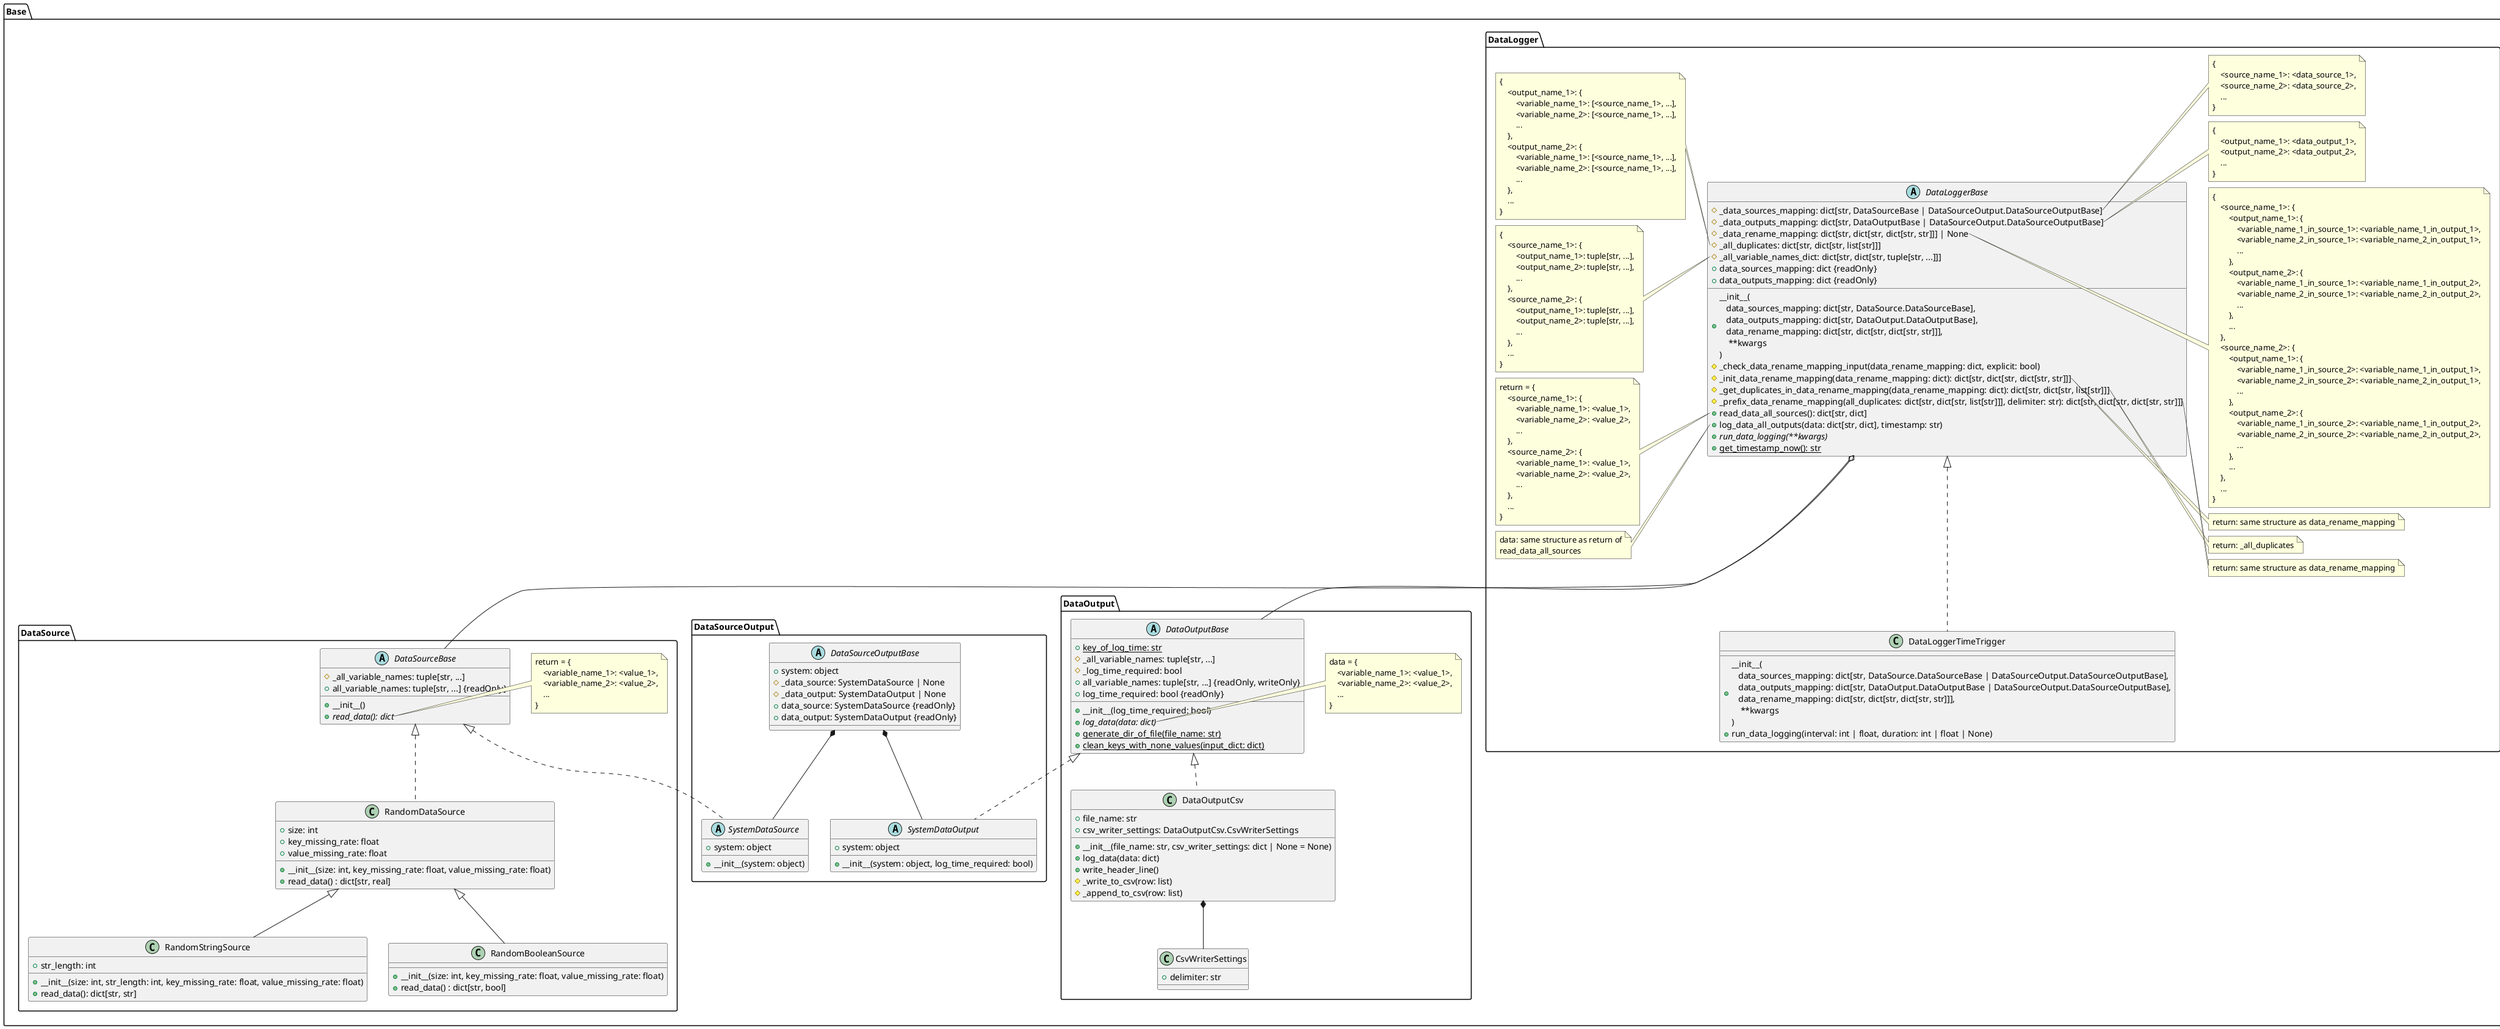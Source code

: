 @startuml
package Base{}

package Base.DataSource{
    abstract class DataSourceBase {
        # _all_variable_names: tuple[str, ...]
        + __init__()
        + {abstract} read_data(): dict
        + all_variable_names: tuple[str, ...] {readOnly}
    }
    note right of DataSourceBase::read_data
        return = {
            <variable_name_1>: <value_1>,
            <variable_name_2>: <value_2>,
            ...
        }
    end note

    class RandomDataSource implements DataSourceBase {
        + size: int
        + key_missing_rate: float
        + value_missing_rate: float
        + __init__(size: int, key_missing_rate: float, value_missing_rate: float)
        + read_data() : dict[str, real]
    }

    class RandomStringSource extends RandomDataSource {
        + str_length: int
        + __init__(size: int, str_length: int, key_missing_rate: float, value_missing_rate: float)
        + read_data(): dict[str, str]
    }

    class RandomBooleanSource extends RandomDataSource {
        + __init__(size: int, key_missing_rate: float, value_missing_rate: float)
        + read_data() : dict[str, bool]
    }
}

package Base.DataOutput{
    abstract class DataOutputBase {
        + key_of_log_time: str {static}
        # _all_variable_names: tuple[str, ...]
        # _log_time_required: bool
        + __init__(log_time_required: bool)
        + {abstract} log_data(data: dict)
        + {static} generate_dir_of_file(file_name: str)
        + {static} clean_keys_with_none_values(input_dict: dict)
        + all_variable_names: tuple[str, ...] {readOnly, writeOnly}
        + log_time_required: bool {readOnly}
    }
    note right of DataOutputBase::log_data
        data = {
            <variable_name_1>: <value_1>,
            <variable_name_2>: <value_2>,
            ...
        }
    end note

    class DataOutputCsv implements DataOutputBase {
        + file_name: str
        + csv_writer_settings: DataOutputCsv.CsvWriterSettings
        + __init__(file_name: str, csv_writer_settings: dict | None = None)
        + log_data(data: dict)
        + write_header_line()
        # _write_to_csv(row: list)
        # _append_to_csv(row: list)
    }

    class CsvWriterSettings{
        + delimiter: str
    }

    DataOutputCsv *-- CsvWriterSettings
}

package Base.DataLogger{
    abstract class DataLoggerBase {
        # _data_sources_mapping: dict[str, DataSourceBase | DataSourceOutput.DataSourceOutputBase]
        # _data_outputs_mapping: dict[str, DataOutputBase | DataSourceOutput.DataSourceOutputBase]
        # _data_rename_mapping: dict[str, dict[str, dict[str, str]]] | None
        # _all_duplicates: dict[str, dict[str, list[str]]]
        # _all_variable_names_dict: dict[str, dict[str, tuple[str, ...]]]
        + __init__(\n   data_sources_mapping: dict[str, DataSource.DataSourceBase],\n   data_outputs_mapping: dict[str, DataOutput.DataOutputBase],\n   data_rename_mapping: dict[str, dict[str, dict[str, str]]],\n    **kwargs\n)
        # _check_data_rename_mapping_input(data_rename_mapping: dict, explicit: bool)
        # _init_data_rename_mapping(data_rename_mapping: dict): dict[str, dict[str, dict[str, str]]]
        # _get_duplicates_in_data_rename_mapping(data_rename_mapping: dict): dict[str, dict[str, list[str]]]
        # _prefix_data_rename_mapping(all_duplicates: dict[str, dict[str, list[str]]], delimiter: str): dict[str, dict[str, dict[str, str]]]
        + read_data_all_sources(): dict[str, dict]
        + log_data_all_outputs(data: dict[str, dict], timestamp: str)
        + {abstract} run_data_logging(**kwargs)
        + data_sources_mapping: dict {readOnly}
        + data_outputs_mapping: dict {readOnly}
        + {static} get_timestamp_now(): str
    }
    note right of DataLoggerBase::_data_sources_mapping
        {
            <source_name_1>: <data_source_1>,
            <source_name_2>: <data_source_2>,
            ...
        }
    end note
    note right of DataLoggerBase::_data_outputs_mapping
        {
            <output_name_1>: <data_output_1>,
            <output_name_2>: <data_output_2>,
            ...
        }
    end note
    note right of DataLoggerBase::_data_rename_mapping
        {
            <source_name_1>: {
                <output_name_1>: {
                    <variable_name_1_in_source_1>: <variable_name_1_in_output_1>,
                    <variable_name_2_in_source_1>: <variable_name_2_in_output_1>,
                    ...
                },
                <output_name_2>: {
                    <variable_name_1_in_source_1>: <variable_name_1_in_output_2>,
                    <variable_name_2_in_source_1>: <variable_name_2_in_output_2>,
                    ...
                },
                ...
            },
            <source_name_2>: {
                <output_name_1>: {
                    <variable_name_1_in_source_2>: <variable_name_1_in_output_1>,
                    <variable_name_2_in_source_2>: <variable_name_2_in_output_1>,
                    ...
                },
                <output_name_2>: {
                    <variable_name_1_in_source_2>: <variable_name_1_in_output_2>,
                    <variable_name_2_in_source_2>: <variable_name_2_in_output_2>,
                    ...
                },
                ...
            },
            ...
        }
    end note
    note left of DataLoggerBase::_all_duplicates
        {
            <output_name_1>: {
                <variable_name_1>: [<source_name_1>, ...],
                <variable_name_2>: [<source_name_1>, ...],
                ...
            },
            <output_name_2>: {
                <variable_name_1>: [<source_name_1>, ...],
                <variable_name_2>: [<source_name_1>, ...],
                ...
            },
            ...
        }
    end note
    note left of DataLoggerBase::_all_variable_names_dict
        {
            <source_name_1>: {
                <output_name_1>: tuple[str, ...],
                <output_name_2>: tuple[str, ...],
                ...
            },
            <source_name_2>: {
                <output_name_1>: tuple[str, ...],
                <output_name_2>: tuple[str, ...],
                ...
            },
            ...
        }
    end note
    note right of DataLoggerBase::_init_data_rename_mapping
        return: same structure as data_rename_mapping
    end note
    note right of DataLoggerBase::_get_duplicates_in_data_rename_mapping
        return: _all_duplicates
    end note
    note right of DataLoggerBase::_prefix_data_rename_mapping
        return: same structure as data_rename_mapping
    end note
    note left of DataLoggerBase::read_data_all_sources
        return = {
            <source_name_1>: {
                <variable_name_1>: <value_1>,
                <variable_name_2>: <value_2>,
                ...
            },
            <source_name_2>: {
                <variable_name_1>: <value_1>,
                <variable_name_2>: <value_2>,
                ...
            },
            ...
        }
    end note
    note left of DataLoggerBase::log_data_all_outputs
        data: same structure as return of
        read_data_all_sources
    end note

    class DataLoggerTimeTrigger implements DataLoggerBase {
        + __init__(\n   data_sources_mapping: dict[str, DataSource.DataSourceBase | DataSourceOutput.DataSourceOutputBase],\n   data_outputs_mapping: dict[str, DataOutput.DataOutputBase | DataSourceOutput.DataSourceOutputBase],\n   data_rename_mapping: dict[str, dict[str, dict[str, str]]],\n    **kwargs\n)
        + run_data_logging(interval: int | float, duration: int | float | None)
    }

    DataLoggerBase o-- DataSourceBase
    DataLoggerBase o-- DataOutputBase
}

package Base.DataSourceOutput{
    abstract class DataSourceOutputBase{
        + system: object
        # _data_source: SystemDataSource | None
        # _data_output: SystemDataOutput | None
        + data_source: SystemDataSource {readOnly}
        + data_output: SystemDataOutput {readOnly}
    }

    abstract class SystemDataSource{
        + system: object
        + __init__(system: object)
    }

    abstract class SystemDataOutput{
        + system: object
        + __init__(system: object, log_time_required: bool)
    }

    DataSourceOutputBase *-- SystemDataSource
    DataSourceOutputBase *-- SystemDataOutput
}

Base.DataSource.DataSourceBase <|.. Base.DataSourceOutput.SystemDataSource
Base.DataOutput.DataOutputBase <|.. Base.DataSourceOutput.SystemDataOutput

@enduml
